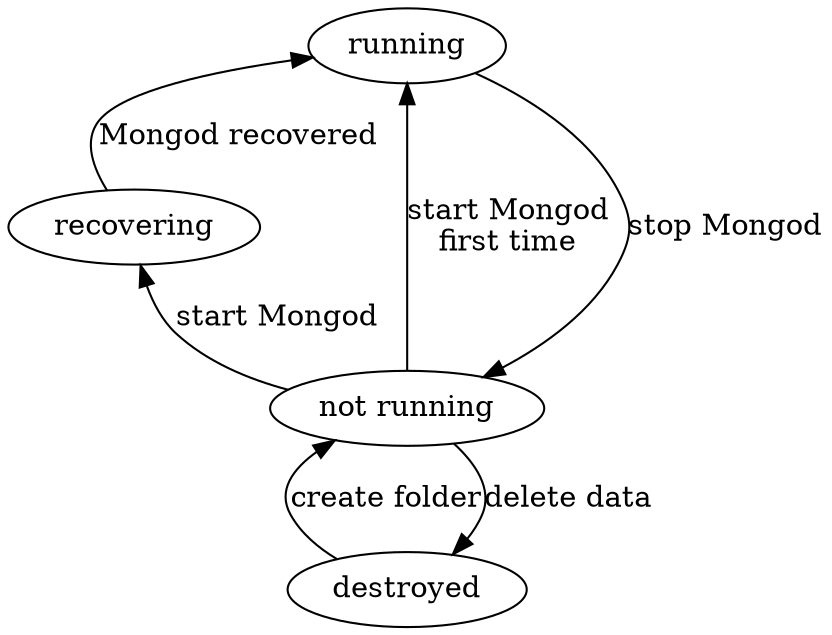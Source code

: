 digraph mongod_states
{

    rankdir=BT;

    d [label="destroyed"];
    nr [label="not running"];
    rec [label="recovering"];
    run [label="running"];

    { rank=max; run }
    { rank=min; d }

    d -> nr [label="create folder"];
    nr -> rec [label="start Mongod"];
    rec -> run [label="Mongod recovered"];
    nr -> run [label="start Mongod\nfirst time"];
    run -> nr [label="stop Mongod"];
    nr -> d [label="delete data"];

}
